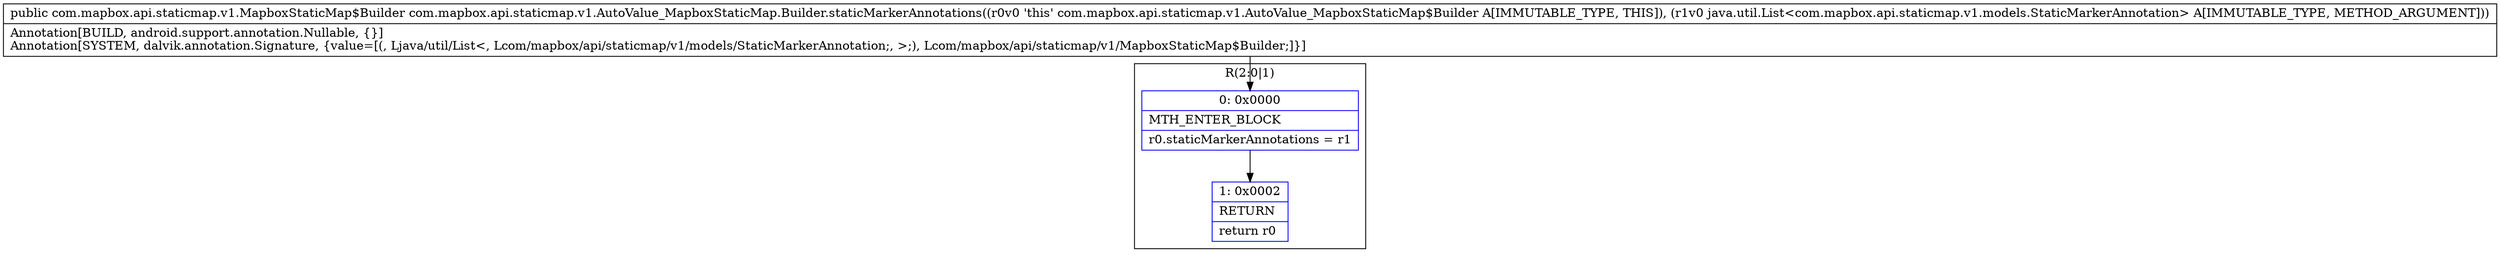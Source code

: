 digraph "CFG forcom.mapbox.api.staticmap.v1.AutoValue_MapboxStaticMap.Builder.staticMarkerAnnotations(Ljava\/util\/List;)Lcom\/mapbox\/api\/staticmap\/v1\/MapboxStaticMap$Builder;" {
subgraph cluster_Region_2128250215 {
label = "R(2:0|1)";
node [shape=record,color=blue];
Node_0 [shape=record,label="{0\:\ 0x0000|MTH_ENTER_BLOCK\l|r0.staticMarkerAnnotations = r1\l}"];
Node_1 [shape=record,label="{1\:\ 0x0002|RETURN\l|return r0\l}"];
}
MethodNode[shape=record,label="{public com.mapbox.api.staticmap.v1.MapboxStaticMap$Builder com.mapbox.api.staticmap.v1.AutoValue_MapboxStaticMap.Builder.staticMarkerAnnotations((r0v0 'this' com.mapbox.api.staticmap.v1.AutoValue_MapboxStaticMap$Builder A[IMMUTABLE_TYPE, THIS]), (r1v0 java.util.List\<com.mapbox.api.staticmap.v1.models.StaticMarkerAnnotation\> A[IMMUTABLE_TYPE, METHOD_ARGUMENT]))  | Annotation[BUILD, android.support.annotation.Nullable, \{\}]\lAnnotation[SYSTEM, dalvik.annotation.Signature, \{value=[(, Ljava\/util\/List\<, Lcom\/mapbox\/api\/staticmap\/v1\/models\/StaticMarkerAnnotation;, \>;), Lcom\/mapbox\/api\/staticmap\/v1\/MapboxStaticMap$Builder;]\}]\l}"];
MethodNode -> Node_0;
Node_0 -> Node_1;
}

